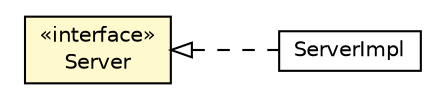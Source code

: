 #!/usr/local/bin/dot
#
# Class diagram 
# Generated by UMLGraph version R5_6-24-gf6e263 (http://www.umlgraph.org/)
#

digraph G {
	edge [fontname="Helvetica",fontsize=10,labelfontname="Helvetica",labelfontsize=10];
	node [fontname="Helvetica",fontsize=10,shape=plaintext];
	nodesep=0.25;
	ranksep=0.5;
	rankdir=LR;
	// org.turbogwt.core.http.client.ServerImpl
	c4777 [label=<<table title="org.turbogwt.core.http.client.ServerImpl" border="0" cellborder="1" cellspacing="0" cellpadding="2" port="p" href="./ServerImpl.html">
		<tr><td><table border="0" cellspacing="0" cellpadding="1">
<tr><td align="center" balign="center"> ServerImpl </td></tr>
		</table></td></tr>
		</table>>, URL="./ServerImpl.html", fontname="Helvetica", fontcolor="black", fontsize=10.0];
	// org.turbogwt.core.http.client.Server
	c4806 [label=<<table title="org.turbogwt.core.http.client.Server" border="0" cellborder="1" cellspacing="0" cellpadding="2" port="p" bgcolor="lemonChiffon" href="./Server.html">
		<tr><td><table border="0" cellspacing="0" cellpadding="1">
<tr><td align="center" balign="center"> &#171;interface&#187; </td></tr>
<tr><td align="center" balign="center"> Server </td></tr>
		</table></td></tr>
		</table>>, URL="./Server.html", fontname="Helvetica", fontcolor="black", fontsize=10.0];
	//org.turbogwt.core.http.client.ServerImpl implements org.turbogwt.core.http.client.Server
	c4806:p -> c4777:p [dir=back,arrowtail=empty,style=dashed];
}

